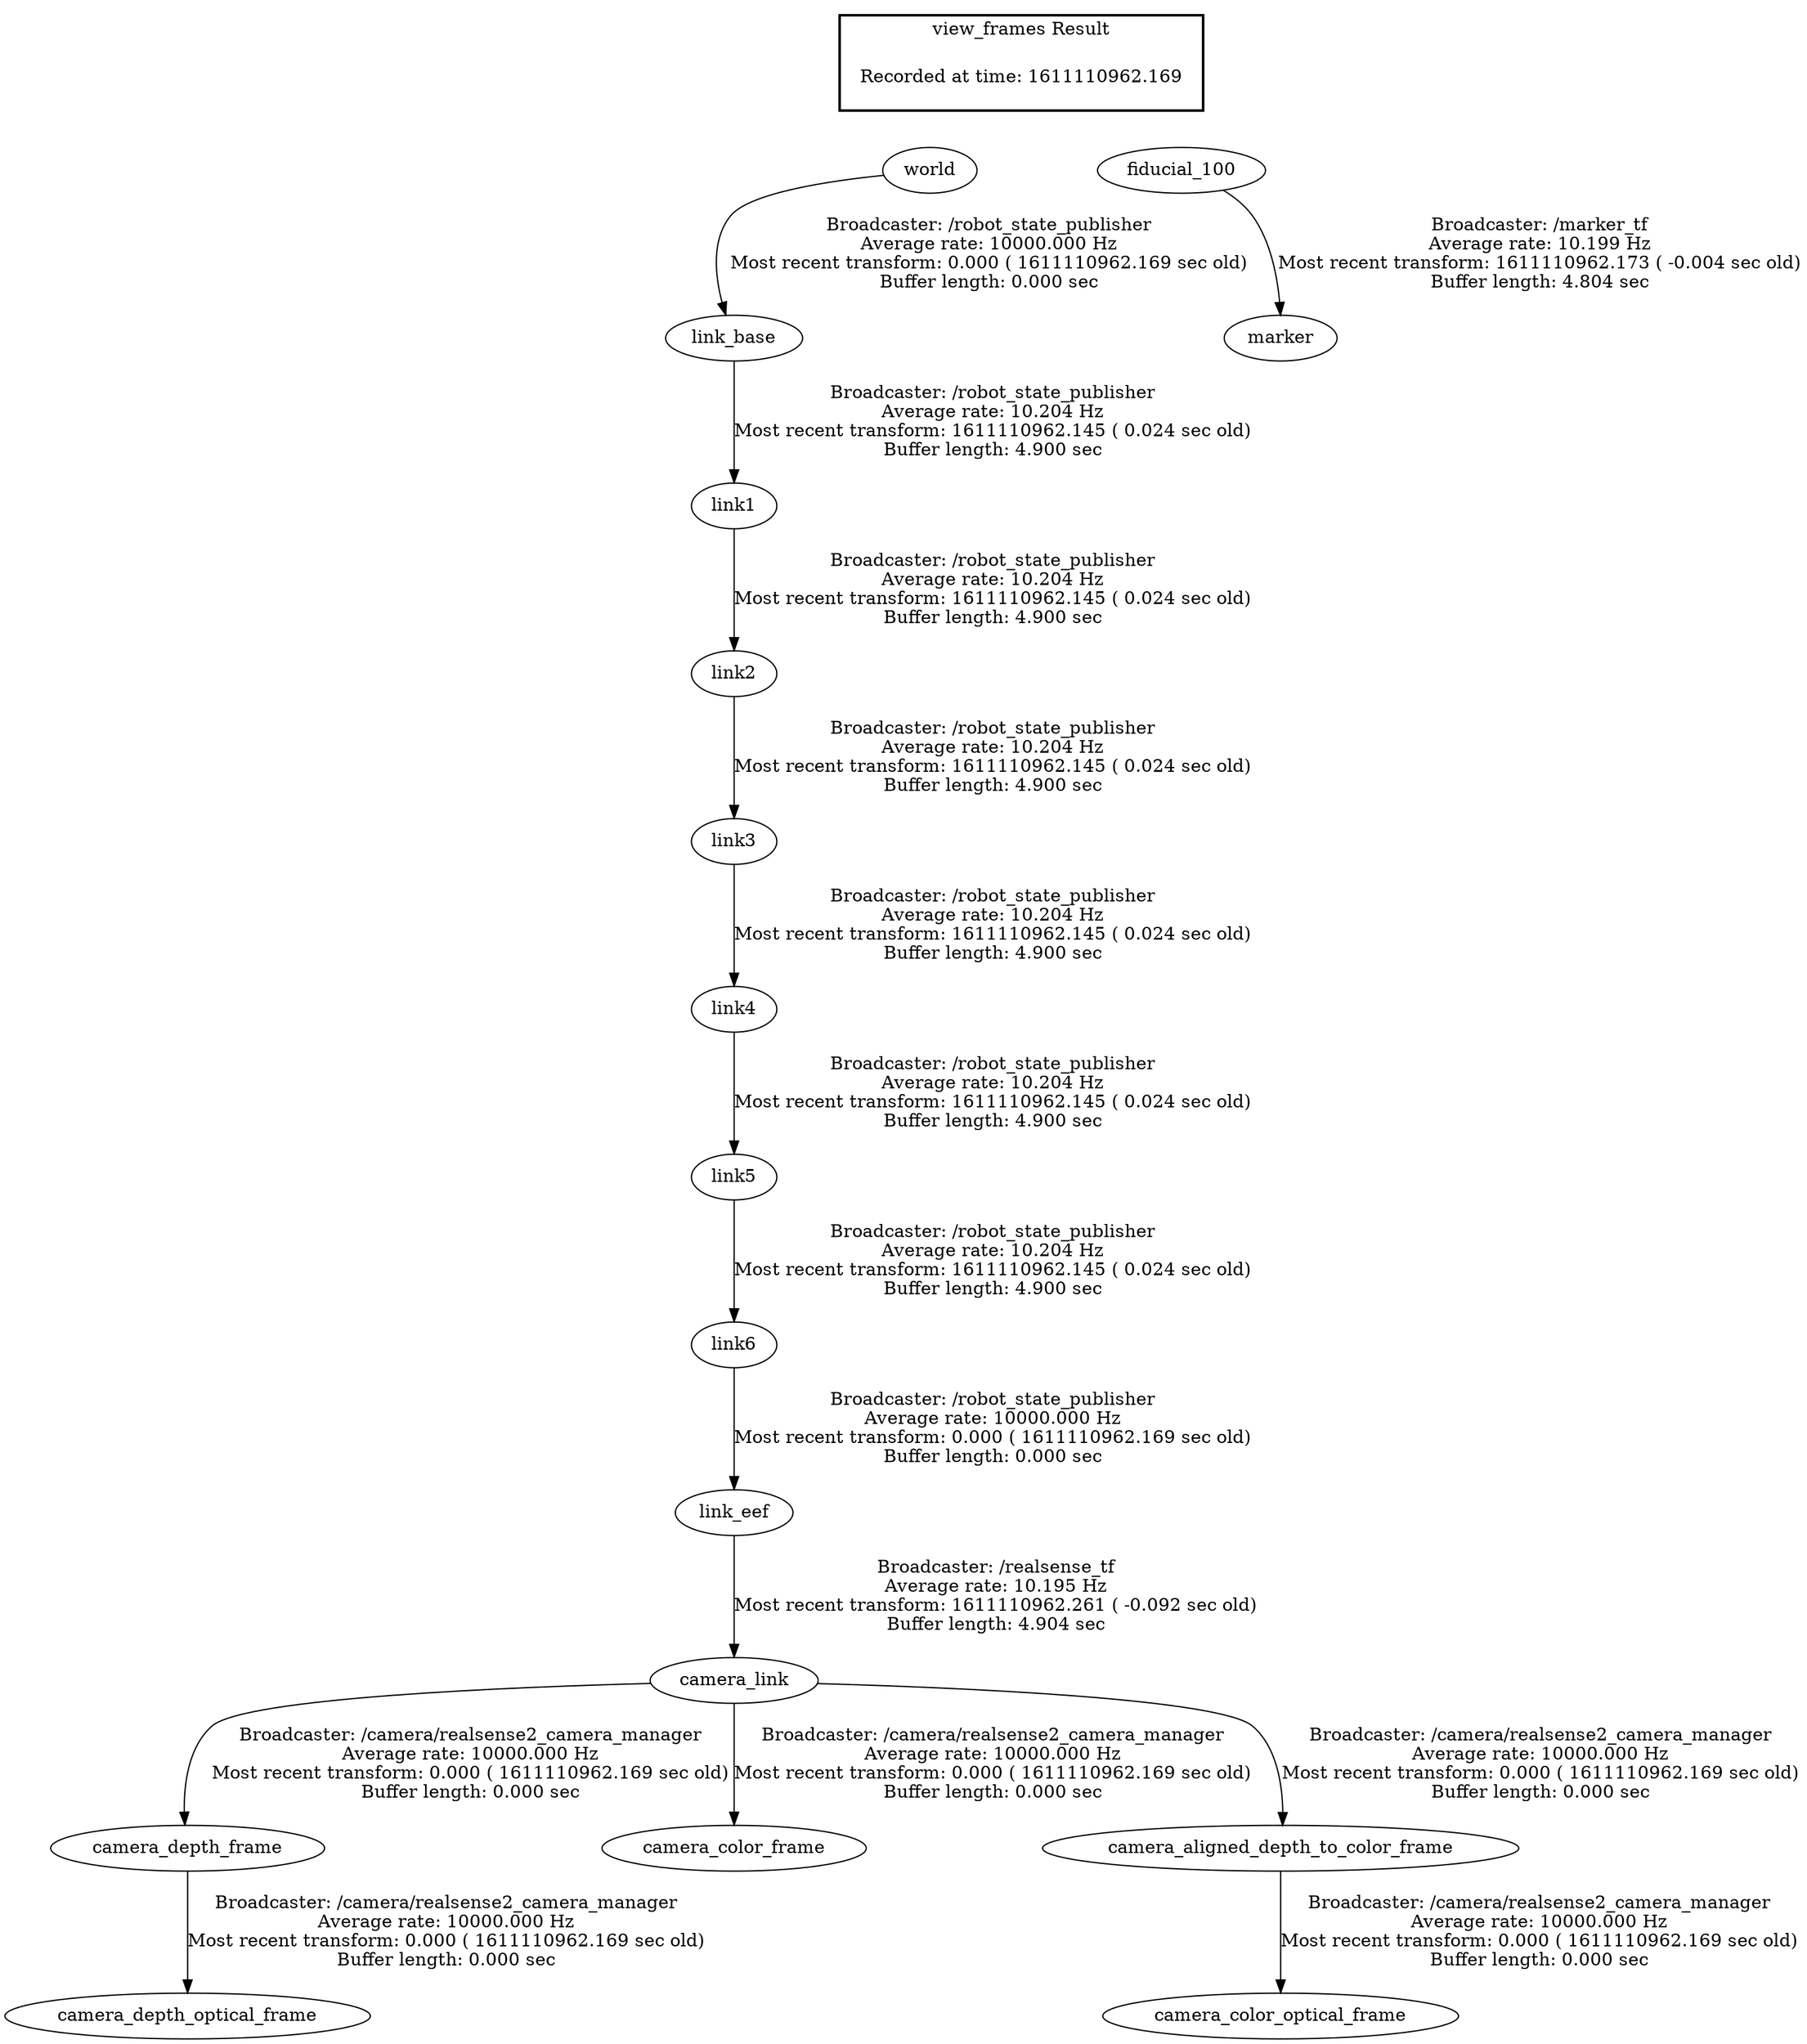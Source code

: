 digraph G {
"link6" -> "link_eef"[label="Broadcaster: /robot_state_publisher\nAverage rate: 10000.000 Hz\nMost recent transform: 0.000 ( 1611110962.169 sec old)\nBuffer length: 0.000 sec\n"];
"link5" -> "link6"[label="Broadcaster: /robot_state_publisher\nAverage rate: 10.204 Hz\nMost recent transform: 1611110962.145 ( 0.024 sec old)\nBuffer length: 4.900 sec\n"];
"world" -> "link_base"[label="Broadcaster: /robot_state_publisher\nAverage rate: 10000.000 Hz\nMost recent transform: 0.000 ( 1611110962.169 sec old)\nBuffer length: 0.000 sec\n"];
"camera_link" -> "camera_depth_frame"[label="Broadcaster: /camera/realsense2_camera_manager\nAverage rate: 10000.000 Hz\nMost recent transform: 0.000 ( 1611110962.169 sec old)\nBuffer length: 0.000 sec\n"];
"link_eef" -> "camera_link"[label="Broadcaster: /realsense_tf\nAverage rate: 10.195 Hz\nMost recent transform: 1611110962.261 ( -0.092 sec old)\nBuffer length: 4.904 sec\n"];
"camera_depth_frame" -> "camera_depth_optical_frame"[label="Broadcaster: /camera/realsense2_camera_manager\nAverage rate: 10000.000 Hz\nMost recent transform: 0.000 ( 1611110962.169 sec old)\nBuffer length: 0.000 sec\n"];
"camera_link" -> "camera_color_frame"[label="Broadcaster: /camera/realsense2_camera_manager\nAverage rate: 10000.000 Hz\nMost recent transform: 0.000 ( 1611110962.169 sec old)\nBuffer length: 0.000 sec\n"];
"camera_aligned_depth_to_color_frame" -> "camera_color_optical_frame"[label="Broadcaster: /camera/realsense2_camera_manager\nAverage rate: 10000.000 Hz\nMost recent transform: 0.000 ( 1611110962.169 sec old)\nBuffer length: 0.000 sec\n"];
"camera_link" -> "camera_aligned_depth_to_color_frame"[label="Broadcaster: /camera/realsense2_camera_manager\nAverage rate: 10000.000 Hz\nMost recent transform: 0.000 ( 1611110962.169 sec old)\nBuffer length: 0.000 sec\n"];
"link_base" -> "link1"[label="Broadcaster: /robot_state_publisher\nAverage rate: 10.204 Hz\nMost recent transform: 1611110962.145 ( 0.024 sec old)\nBuffer length: 4.900 sec\n"];
"link1" -> "link2"[label="Broadcaster: /robot_state_publisher\nAverage rate: 10.204 Hz\nMost recent transform: 1611110962.145 ( 0.024 sec old)\nBuffer length: 4.900 sec\n"];
"link2" -> "link3"[label="Broadcaster: /robot_state_publisher\nAverage rate: 10.204 Hz\nMost recent transform: 1611110962.145 ( 0.024 sec old)\nBuffer length: 4.900 sec\n"];
"link3" -> "link4"[label="Broadcaster: /robot_state_publisher\nAverage rate: 10.204 Hz\nMost recent transform: 1611110962.145 ( 0.024 sec old)\nBuffer length: 4.900 sec\n"];
"link4" -> "link5"[label="Broadcaster: /robot_state_publisher\nAverage rate: 10.204 Hz\nMost recent transform: 1611110962.145 ( 0.024 sec old)\nBuffer length: 4.900 sec\n"];
"fiducial_100" -> "marker"[label="Broadcaster: /marker_tf\nAverage rate: 10.199 Hz\nMost recent transform: 1611110962.173 ( -0.004 sec old)\nBuffer length: 4.804 sec\n"];
edge [style=invis];
 subgraph cluster_legend { style=bold; color=black; label ="view_frames Result";
"Recorded at time: 1611110962.169"[ shape=plaintext ] ;
 }->"world";
edge [style=invis];
 subgraph cluster_legend { style=bold; color=black; label ="view_frames Result";
"Recorded at time: 1611110962.169"[ shape=plaintext ] ;
 }->"fiducial_100";
}